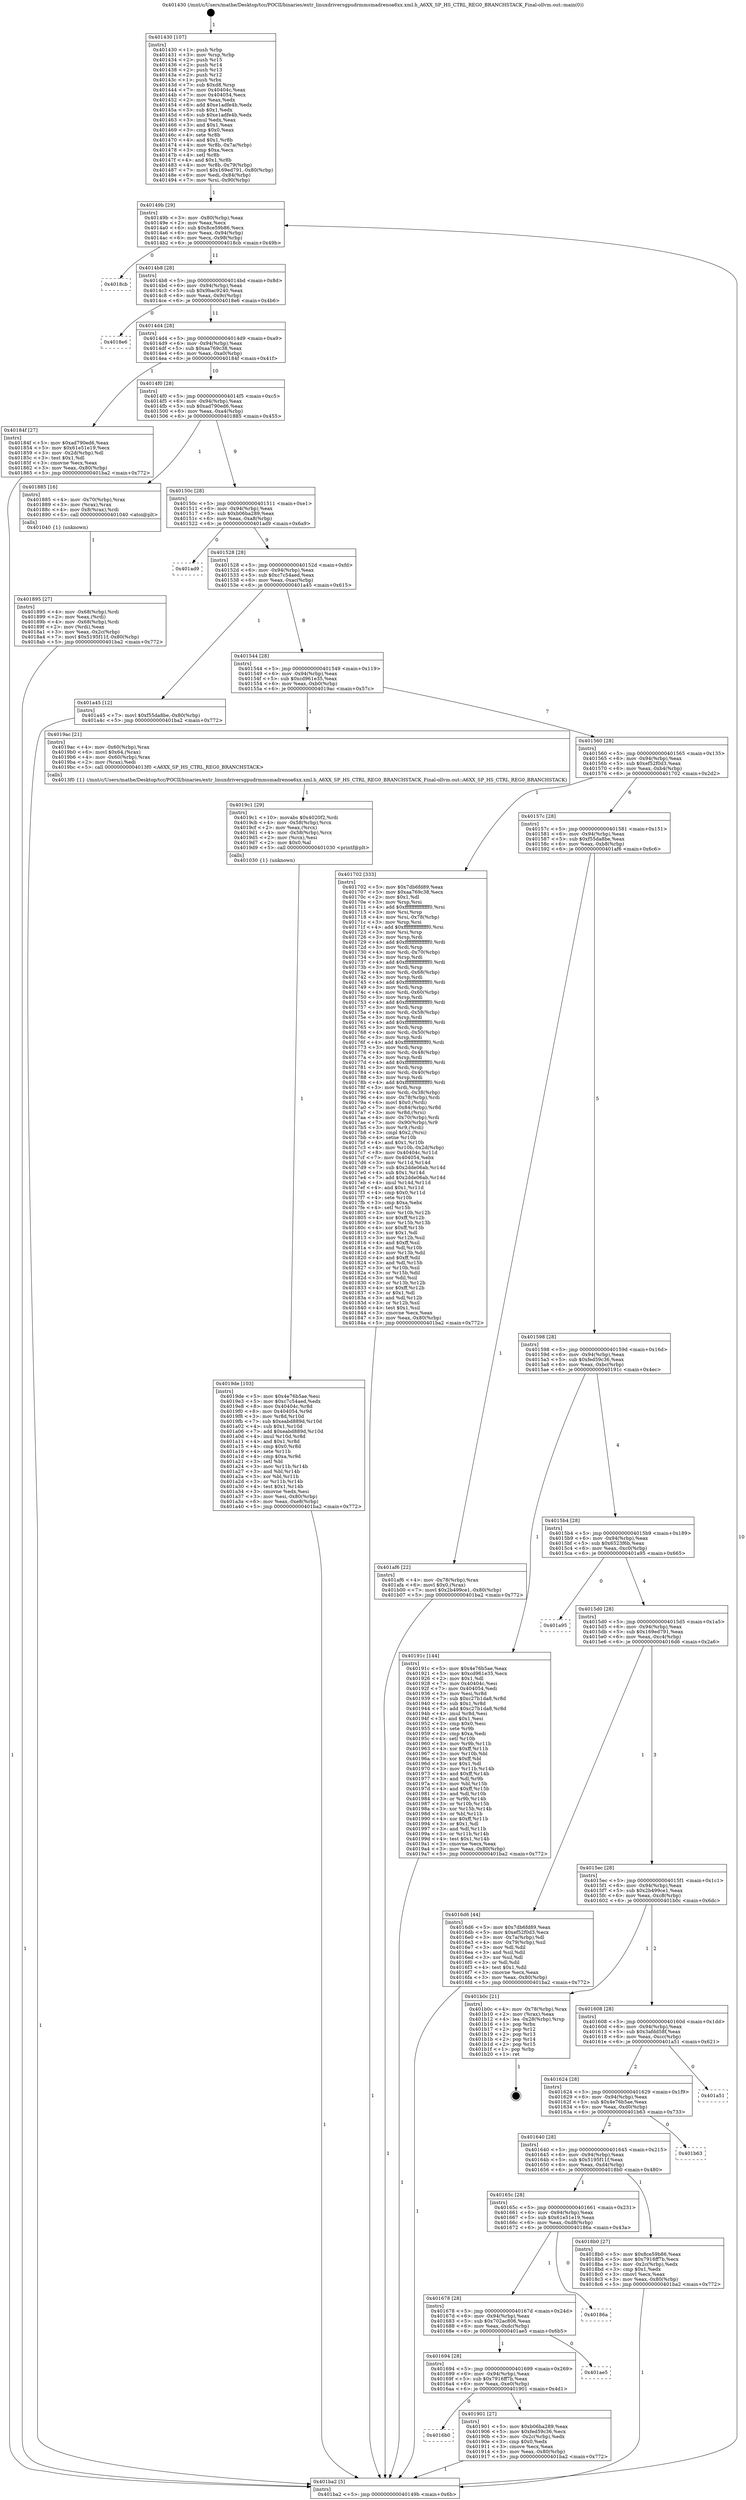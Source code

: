 digraph "0x401430" {
  label = "0x401430 (/mnt/c/Users/mathe/Desktop/tcc/POCII/binaries/extr_linuxdriversgpudrmmsmadrenoa6xx.xml.h_A6XX_SP_HS_CTRL_REG0_BRANCHSTACK_Final-ollvm.out::main(0))"
  labelloc = "t"
  node[shape=record]

  Entry [label="",width=0.3,height=0.3,shape=circle,fillcolor=black,style=filled]
  "0x40149b" [label="{
     0x40149b [29]\l
     | [instrs]\l
     &nbsp;&nbsp;0x40149b \<+3\>: mov -0x80(%rbp),%eax\l
     &nbsp;&nbsp;0x40149e \<+2\>: mov %eax,%ecx\l
     &nbsp;&nbsp;0x4014a0 \<+6\>: sub $0x8ce59b86,%ecx\l
     &nbsp;&nbsp;0x4014a6 \<+6\>: mov %eax,-0x94(%rbp)\l
     &nbsp;&nbsp;0x4014ac \<+6\>: mov %ecx,-0x98(%rbp)\l
     &nbsp;&nbsp;0x4014b2 \<+6\>: je 00000000004018cb \<main+0x49b\>\l
  }"]
  "0x4018cb" [label="{
     0x4018cb\l
  }", style=dashed]
  "0x4014b8" [label="{
     0x4014b8 [28]\l
     | [instrs]\l
     &nbsp;&nbsp;0x4014b8 \<+5\>: jmp 00000000004014bd \<main+0x8d\>\l
     &nbsp;&nbsp;0x4014bd \<+6\>: mov -0x94(%rbp),%eax\l
     &nbsp;&nbsp;0x4014c3 \<+5\>: sub $0x9bac9240,%eax\l
     &nbsp;&nbsp;0x4014c8 \<+6\>: mov %eax,-0x9c(%rbp)\l
     &nbsp;&nbsp;0x4014ce \<+6\>: je 00000000004018e6 \<main+0x4b6\>\l
  }"]
  Exit [label="",width=0.3,height=0.3,shape=circle,fillcolor=black,style=filled,peripheries=2]
  "0x4018e6" [label="{
     0x4018e6\l
  }", style=dashed]
  "0x4014d4" [label="{
     0x4014d4 [28]\l
     | [instrs]\l
     &nbsp;&nbsp;0x4014d4 \<+5\>: jmp 00000000004014d9 \<main+0xa9\>\l
     &nbsp;&nbsp;0x4014d9 \<+6\>: mov -0x94(%rbp),%eax\l
     &nbsp;&nbsp;0x4014df \<+5\>: sub $0xaa769c38,%eax\l
     &nbsp;&nbsp;0x4014e4 \<+6\>: mov %eax,-0xa0(%rbp)\l
     &nbsp;&nbsp;0x4014ea \<+6\>: je 000000000040184f \<main+0x41f\>\l
  }"]
  "0x4019de" [label="{
     0x4019de [103]\l
     | [instrs]\l
     &nbsp;&nbsp;0x4019de \<+5\>: mov $0x4e76b5ae,%esi\l
     &nbsp;&nbsp;0x4019e3 \<+5\>: mov $0xc7c54aed,%edx\l
     &nbsp;&nbsp;0x4019e8 \<+8\>: mov 0x40404c,%r8d\l
     &nbsp;&nbsp;0x4019f0 \<+8\>: mov 0x404054,%r9d\l
     &nbsp;&nbsp;0x4019f8 \<+3\>: mov %r8d,%r10d\l
     &nbsp;&nbsp;0x4019fb \<+7\>: sub $0xeabd889d,%r10d\l
     &nbsp;&nbsp;0x401a02 \<+4\>: sub $0x1,%r10d\l
     &nbsp;&nbsp;0x401a06 \<+7\>: add $0xeabd889d,%r10d\l
     &nbsp;&nbsp;0x401a0d \<+4\>: imul %r10d,%r8d\l
     &nbsp;&nbsp;0x401a11 \<+4\>: and $0x1,%r8d\l
     &nbsp;&nbsp;0x401a15 \<+4\>: cmp $0x0,%r8d\l
     &nbsp;&nbsp;0x401a19 \<+4\>: sete %r11b\l
     &nbsp;&nbsp;0x401a1d \<+4\>: cmp $0xa,%r9d\l
     &nbsp;&nbsp;0x401a21 \<+3\>: setl %bl\l
     &nbsp;&nbsp;0x401a24 \<+3\>: mov %r11b,%r14b\l
     &nbsp;&nbsp;0x401a27 \<+3\>: and %bl,%r14b\l
     &nbsp;&nbsp;0x401a2a \<+3\>: xor %bl,%r11b\l
     &nbsp;&nbsp;0x401a2d \<+3\>: or %r11b,%r14b\l
     &nbsp;&nbsp;0x401a30 \<+4\>: test $0x1,%r14b\l
     &nbsp;&nbsp;0x401a34 \<+3\>: cmovne %edx,%esi\l
     &nbsp;&nbsp;0x401a37 \<+3\>: mov %esi,-0x80(%rbp)\l
     &nbsp;&nbsp;0x401a3a \<+6\>: mov %eax,-0xe8(%rbp)\l
     &nbsp;&nbsp;0x401a40 \<+5\>: jmp 0000000000401ba2 \<main+0x772\>\l
  }"]
  "0x40184f" [label="{
     0x40184f [27]\l
     | [instrs]\l
     &nbsp;&nbsp;0x40184f \<+5\>: mov $0xad790ed6,%eax\l
     &nbsp;&nbsp;0x401854 \<+5\>: mov $0x61e51e19,%ecx\l
     &nbsp;&nbsp;0x401859 \<+3\>: mov -0x2d(%rbp),%dl\l
     &nbsp;&nbsp;0x40185c \<+3\>: test $0x1,%dl\l
     &nbsp;&nbsp;0x40185f \<+3\>: cmovne %ecx,%eax\l
     &nbsp;&nbsp;0x401862 \<+3\>: mov %eax,-0x80(%rbp)\l
     &nbsp;&nbsp;0x401865 \<+5\>: jmp 0000000000401ba2 \<main+0x772\>\l
  }"]
  "0x4014f0" [label="{
     0x4014f0 [28]\l
     | [instrs]\l
     &nbsp;&nbsp;0x4014f0 \<+5\>: jmp 00000000004014f5 \<main+0xc5\>\l
     &nbsp;&nbsp;0x4014f5 \<+6\>: mov -0x94(%rbp),%eax\l
     &nbsp;&nbsp;0x4014fb \<+5\>: sub $0xad790ed6,%eax\l
     &nbsp;&nbsp;0x401500 \<+6\>: mov %eax,-0xa4(%rbp)\l
     &nbsp;&nbsp;0x401506 \<+6\>: je 0000000000401885 \<main+0x455\>\l
  }"]
  "0x4019c1" [label="{
     0x4019c1 [29]\l
     | [instrs]\l
     &nbsp;&nbsp;0x4019c1 \<+10\>: movabs $0x4020f2,%rdi\l
     &nbsp;&nbsp;0x4019cb \<+4\>: mov -0x58(%rbp),%rcx\l
     &nbsp;&nbsp;0x4019cf \<+2\>: mov %eax,(%rcx)\l
     &nbsp;&nbsp;0x4019d1 \<+4\>: mov -0x58(%rbp),%rcx\l
     &nbsp;&nbsp;0x4019d5 \<+2\>: mov (%rcx),%esi\l
     &nbsp;&nbsp;0x4019d7 \<+2\>: mov $0x0,%al\l
     &nbsp;&nbsp;0x4019d9 \<+5\>: call 0000000000401030 \<printf@plt\>\l
     | [calls]\l
     &nbsp;&nbsp;0x401030 \{1\} (unknown)\l
  }"]
  "0x401885" [label="{
     0x401885 [16]\l
     | [instrs]\l
     &nbsp;&nbsp;0x401885 \<+4\>: mov -0x70(%rbp),%rax\l
     &nbsp;&nbsp;0x401889 \<+3\>: mov (%rax),%rax\l
     &nbsp;&nbsp;0x40188c \<+4\>: mov 0x8(%rax),%rdi\l
     &nbsp;&nbsp;0x401890 \<+5\>: call 0000000000401040 \<atoi@plt\>\l
     | [calls]\l
     &nbsp;&nbsp;0x401040 \{1\} (unknown)\l
  }"]
  "0x40150c" [label="{
     0x40150c [28]\l
     | [instrs]\l
     &nbsp;&nbsp;0x40150c \<+5\>: jmp 0000000000401511 \<main+0xe1\>\l
     &nbsp;&nbsp;0x401511 \<+6\>: mov -0x94(%rbp),%eax\l
     &nbsp;&nbsp;0x401517 \<+5\>: sub $0xb06ba289,%eax\l
     &nbsp;&nbsp;0x40151c \<+6\>: mov %eax,-0xa8(%rbp)\l
     &nbsp;&nbsp;0x401522 \<+6\>: je 0000000000401ad9 \<main+0x6a9\>\l
  }"]
  "0x4016b0" [label="{
     0x4016b0\l
  }", style=dashed]
  "0x401ad9" [label="{
     0x401ad9\l
  }", style=dashed]
  "0x401528" [label="{
     0x401528 [28]\l
     | [instrs]\l
     &nbsp;&nbsp;0x401528 \<+5\>: jmp 000000000040152d \<main+0xfd\>\l
     &nbsp;&nbsp;0x40152d \<+6\>: mov -0x94(%rbp),%eax\l
     &nbsp;&nbsp;0x401533 \<+5\>: sub $0xc7c54aed,%eax\l
     &nbsp;&nbsp;0x401538 \<+6\>: mov %eax,-0xac(%rbp)\l
     &nbsp;&nbsp;0x40153e \<+6\>: je 0000000000401a45 \<main+0x615\>\l
  }"]
  "0x401901" [label="{
     0x401901 [27]\l
     | [instrs]\l
     &nbsp;&nbsp;0x401901 \<+5\>: mov $0xb06ba289,%eax\l
     &nbsp;&nbsp;0x401906 \<+5\>: mov $0xfed59c36,%ecx\l
     &nbsp;&nbsp;0x40190b \<+3\>: mov -0x2c(%rbp),%edx\l
     &nbsp;&nbsp;0x40190e \<+3\>: cmp $0x0,%edx\l
     &nbsp;&nbsp;0x401911 \<+3\>: cmove %ecx,%eax\l
     &nbsp;&nbsp;0x401914 \<+3\>: mov %eax,-0x80(%rbp)\l
     &nbsp;&nbsp;0x401917 \<+5\>: jmp 0000000000401ba2 \<main+0x772\>\l
  }"]
  "0x401a45" [label="{
     0x401a45 [12]\l
     | [instrs]\l
     &nbsp;&nbsp;0x401a45 \<+7\>: movl $0xf55da8be,-0x80(%rbp)\l
     &nbsp;&nbsp;0x401a4c \<+5\>: jmp 0000000000401ba2 \<main+0x772\>\l
  }"]
  "0x401544" [label="{
     0x401544 [28]\l
     | [instrs]\l
     &nbsp;&nbsp;0x401544 \<+5\>: jmp 0000000000401549 \<main+0x119\>\l
     &nbsp;&nbsp;0x401549 \<+6\>: mov -0x94(%rbp),%eax\l
     &nbsp;&nbsp;0x40154f \<+5\>: sub $0xcd961e35,%eax\l
     &nbsp;&nbsp;0x401554 \<+6\>: mov %eax,-0xb0(%rbp)\l
     &nbsp;&nbsp;0x40155a \<+6\>: je 00000000004019ac \<main+0x57c\>\l
  }"]
  "0x401694" [label="{
     0x401694 [28]\l
     | [instrs]\l
     &nbsp;&nbsp;0x401694 \<+5\>: jmp 0000000000401699 \<main+0x269\>\l
     &nbsp;&nbsp;0x401699 \<+6\>: mov -0x94(%rbp),%eax\l
     &nbsp;&nbsp;0x40169f \<+5\>: sub $0x7916ff7b,%eax\l
     &nbsp;&nbsp;0x4016a4 \<+6\>: mov %eax,-0xe0(%rbp)\l
     &nbsp;&nbsp;0x4016aa \<+6\>: je 0000000000401901 \<main+0x4d1\>\l
  }"]
  "0x4019ac" [label="{
     0x4019ac [21]\l
     | [instrs]\l
     &nbsp;&nbsp;0x4019ac \<+4\>: mov -0x60(%rbp),%rax\l
     &nbsp;&nbsp;0x4019b0 \<+6\>: movl $0x64,(%rax)\l
     &nbsp;&nbsp;0x4019b6 \<+4\>: mov -0x60(%rbp),%rax\l
     &nbsp;&nbsp;0x4019ba \<+2\>: mov (%rax),%edi\l
     &nbsp;&nbsp;0x4019bc \<+5\>: call 00000000004013f0 \<A6XX_SP_HS_CTRL_REG0_BRANCHSTACK\>\l
     | [calls]\l
     &nbsp;&nbsp;0x4013f0 \{1\} (/mnt/c/Users/mathe/Desktop/tcc/POCII/binaries/extr_linuxdriversgpudrmmsmadrenoa6xx.xml.h_A6XX_SP_HS_CTRL_REG0_BRANCHSTACK_Final-ollvm.out::A6XX_SP_HS_CTRL_REG0_BRANCHSTACK)\l
  }"]
  "0x401560" [label="{
     0x401560 [28]\l
     | [instrs]\l
     &nbsp;&nbsp;0x401560 \<+5\>: jmp 0000000000401565 \<main+0x135\>\l
     &nbsp;&nbsp;0x401565 \<+6\>: mov -0x94(%rbp),%eax\l
     &nbsp;&nbsp;0x40156b \<+5\>: sub $0xef52f0d3,%eax\l
     &nbsp;&nbsp;0x401570 \<+6\>: mov %eax,-0xb4(%rbp)\l
     &nbsp;&nbsp;0x401576 \<+6\>: je 0000000000401702 \<main+0x2d2\>\l
  }"]
  "0x401ae5" [label="{
     0x401ae5\l
  }", style=dashed]
  "0x401702" [label="{
     0x401702 [333]\l
     | [instrs]\l
     &nbsp;&nbsp;0x401702 \<+5\>: mov $0x7db6fd89,%eax\l
     &nbsp;&nbsp;0x401707 \<+5\>: mov $0xaa769c38,%ecx\l
     &nbsp;&nbsp;0x40170c \<+2\>: mov $0x1,%dl\l
     &nbsp;&nbsp;0x40170e \<+3\>: mov %rsp,%rsi\l
     &nbsp;&nbsp;0x401711 \<+4\>: add $0xfffffffffffffff0,%rsi\l
     &nbsp;&nbsp;0x401715 \<+3\>: mov %rsi,%rsp\l
     &nbsp;&nbsp;0x401718 \<+4\>: mov %rsi,-0x78(%rbp)\l
     &nbsp;&nbsp;0x40171c \<+3\>: mov %rsp,%rsi\l
     &nbsp;&nbsp;0x40171f \<+4\>: add $0xfffffffffffffff0,%rsi\l
     &nbsp;&nbsp;0x401723 \<+3\>: mov %rsi,%rsp\l
     &nbsp;&nbsp;0x401726 \<+3\>: mov %rsp,%rdi\l
     &nbsp;&nbsp;0x401729 \<+4\>: add $0xfffffffffffffff0,%rdi\l
     &nbsp;&nbsp;0x40172d \<+3\>: mov %rdi,%rsp\l
     &nbsp;&nbsp;0x401730 \<+4\>: mov %rdi,-0x70(%rbp)\l
     &nbsp;&nbsp;0x401734 \<+3\>: mov %rsp,%rdi\l
     &nbsp;&nbsp;0x401737 \<+4\>: add $0xfffffffffffffff0,%rdi\l
     &nbsp;&nbsp;0x40173b \<+3\>: mov %rdi,%rsp\l
     &nbsp;&nbsp;0x40173e \<+4\>: mov %rdi,-0x68(%rbp)\l
     &nbsp;&nbsp;0x401742 \<+3\>: mov %rsp,%rdi\l
     &nbsp;&nbsp;0x401745 \<+4\>: add $0xfffffffffffffff0,%rdi\l
     &nbsp;&nbsp;0x401749 \<+3\>: mov %rdi,%rsp\l
     &nbsp;&nbsp;0x40174c \<+4\>: mov %rdi,-0x60(%rbp)\l
     &nbsp;&nbsp;0x401750 \<+3\>: mov %rsp,%rdi\l
     &nbsp;&nbsp;0x401753 \<+4\>: add $0xfffffffffffffff0,%rdi\l
     &nbsp;&nbsp;0x401757 \<+3\>: mov %rdi,%rsp\l
     &nbsp;&nbsp;0x40175a \<+4\>: mov %rdi,-0x58(%rbp)\l
     &nbsp;&nbsp;0x40175e \<+3\>: mov %rsp,%rdi\l
     &nbsp;&nbsp;0x401761 \<+4\>: add $0xfffffffffffffff0,%rdi\l
     &nbsp;&nbsp;0x401765 \<+3\>: mov %rdi,%rsp\l
     &nbsp;&nbsp;0x401768 \<+4\>: mov %rdi,-0x50(%rbp)\l
     &nbsp;&nbsp;0x40176c \<+3\>: mov %rsp,%rdi\l
     &nbsp;&nbsp;0x40176f \<+4\>: add $0xfffffffffffffff0,%rdi\l
     &nbsp;&nbsp;0x401773 \<+3\>: mov %rdi,%rsp\l
     &nbsp;&nbsp;0x401776 \<+4\>: mov %rdi,-0x48(%rbp)\l
     &nbsp;&nbsp;0x40177a \<+3\>: mov %rsp,%rdi\l
     &nbsp;&nbsp;0x40177d \<+4\>: add $0xfffffffffffffff0,%rdi\l
     &nbsp;&nbsp;0x401781 \<+3\>: mov %rdi,%rsp\l
     &nbsp;&nbsp;0x401784 \<+4\>: mov %rdi,-0x40(%rbp)\l
     &nbsp;&nbsp;0x401788 \<+3\>: mov %rsp,%rdi\l
     &nbsp;&nbsp;0x40178b \<+4\>: add $0xfffffffffffffff0,%rdi\l
     &nbsp;&nbsp;0x40178f \<+3\>: mov %rdi,%rsp\l
     &nbsp;&nbsp;0x401792 \<+4\>: mov %rdi,-0x38(%rbp)\l
     &nbsp;&nbsp;0x401796 \<+4\>: mov -0x78(%rbp),%rdi\l
     &nbsp;&nbsp;0x40179a \<+6\>: movl $0x0,(%rdi)\l
     &nbsp;&nbsp;0x4017a0 \<+7\>: mov -0x84(%rbp),%r8d\l
     &nbsp;&nbsp;0x4017a7 \<+3\>: mov %r8d,(%rsi)\l
     &nbsp;&nbsp;0x4017aa \<+4\>: mov -0x70(%rbp),%rdi\l
     &nbsp;&nbsp;0x4017ae \<+7\>: mov -0x90(%rbp),%r9\l
     &nbsp;&nbsp;0x4017b5 \<+3\>: mov %r9,(%rdi)\l
     &nbsp;&nbsp;0x4017b8 \<+3\>: cmpl $0x2,(%rsi)\l
     &nbsp;&nbsp;0x4017bb \<+4\>: setne %r10b\l
     &nbsp;&nbsp;0x4017bf \<+4\>: and $0x1,%r10b\l
     &nbsp;&nbsp;0x4017c3 \<+4\>: mov %r10b,-0x2d(%rbp)\l
     &nbsp;&nbsp;0x4017c7 \<+8\>: mov 0x40404c,%r11d\l
     &nbsp;&nbsp;0x4017cf \<+7\>: mov 0x404054,%ebx\l
     &nbsp;&nbsp;0x4017d6 \<+3\>: mov %r11d,%r14d\l
     &nbsp;&nbsp;0x4017d9 \<+7\>: sub $0x2dde06ab,%r14d\l
     &nbsp;&nbsp;0x4017e0 \<+4\>: sub $0x1,%r14d\l
     &nbsp;&nbsp;0x4017e4 \<+7\>: add $0x2dde06ab,%r14d\l
     &nbsp;&nbsp;0x4017eb \<+4\>: imul %r14d,%r11d\l
     &nbsp;&nbsp;0x4017ef \<+4\>: and $0x1,%r11d\l
     &nbsp;&nbsp;0x4017f3 \<+4\>: cmp $0x0,%r11d\l
     &nbsp;&nbsp;0x4017f7 \<+4\>: sete %r10b\l
     &nbsp;&nbsp;0x4017fb \<+3\>: cmp $0xa,%ebx\l
     &nbsp;&nbsp;0x4017fe \<+4\>: setl %r15b\l
     &nbsp;&nbsp;0x401802 \<+3\>: mov %r10b,%r12b\l
     &nbsp;&nbsp;0x401805 \<+4\>: xor $0xff,%r12b\l
     &nbsp;&nbsp;0x401809 \<+3\>: mov %r15b,%r13b\l
     &nbsp;&nbsp;0x40180c \<+4\>: xor $0xff,%r13b\l
     &nbsp;&nbsp;0x401810 \<+3\>: xor $0x1,%dl\l
     &nbsp;&nbsp;0x401813 \<+3\>: mov %r12b,%sil\l
     &nbsp;&nbsp;0x401816 \<+4\>: and $0xff,%sil\l
     &nbsp;&nbsp;0x40181a \<+3\>: and %dl,%r10b\l
     &nbsp;&nbsp;0x40181d \<+3\>: mov %r13b,%dil\l
     &nbsp;&nbsp;0x401820 \<+4\>: and $0xff,%dil\l
     &nbsp;&nbsp;0x401824 \<+3\>: and %dl,%r15b\l
     &nbsp;&nbsp;0x401827 \<+3\>: or %r10b,%sil\l
     &nbsp;&nbsp;0x40182a \<+3\>: or %r15b,%dil\l
     &nbsp;&nbsp;0x40182d \<+3\>: xor %dil,%sil\l
     &nbsp;&nbsp;0x401830 \<+3\>: or %r13b,%r12b\l
     &nbsp;&nbsp;0x401833 \<+4\>: xor $0xff,%r12b\l
     &nbsp;&nbsp;0x401837 \<+3\>: or $0x1,%dl\l
     &nbsp;&nbsp;0x40183a \<+3\>: and %dl,%r12b\l
     &nbsp;&nbsp;0x40183d \<+3\>: or %r12b,%sil\l
     &nbsp;&nbsp;0x401840 \<+4\>: test $0x1,%sil\l
     &nbsp;&nbsp;0x401844 \<+3\>: cmovne %ecx,%eax\l
     &nbsp;&nbsp;0x401847 \<+3\>: mov %eax,-0x80(%rbp)\l
     &nbsp;&nbsp;0x40184a \<+5\>: jmp 0000000000401ba2 \<main+0x772\>\l
  }"]
  "0x40157c" [label="{
     0x40157c [28]\l
     | [instrs]\l
     &nbsp;&nbsp;0x40157c \<+5\>: jmp 0000000000401581 \<main+0x151\>\l
     &nbsp;&nbsp;0x401581 \<+6\>: mov -0x94(%rbp),%eax\l
     &nbsp;&nbsp;0x401587 \<+5\>: sub $0xf55da8be,%eax\l
     &nbsp;&nbsp;0x40158c \<+6\>: mov %eax,-0xb8(%rbp)\l
     &nbsp;&nbsp;0x401592 \<+6\>: je 0000000000401af6 \<main+0x6c6\>\l
  }"]
  "0x401678" [label="{
     0x401678 [28]\l
     | [instrs]\l
     &nbsp;&nbsp;0x401678 \<+5\>: jmp 000000000040167d \<main+0x24d\>\l
     &nbsp;&nbsp;0x40167d \<+6\>: mov -0x94(%rbp),%eax\l
     &nbsp;&nbsp;0x401683 \<+5\>: sub $0x702ac806,%eax\l
     &nbsp;&nbsp;0x401688 \<+6\>: mov %eax,-0xdc(%rbp)\l
     &nbsp;&nbsp;0x40168e \<+6\>: je 0000000000401ae5 \<main+0x6b5\>\l
  }"]
  "0x401af6" [label="{
     0x401af6 [22]\l
     | [instrs]\l
     &nbsp;&nbsp;0x401af6 \<+4\>: mov -0x78(%rbp),%rax\l
     &nbsp;&nbsp;0x401afa \<+6\>: movl $0x0,(%rax)\l
     &nbsp;&nbsp;0x401b00 \<+7\>: movl $0x2b499ce1,-0x80(%rbp)\l
     &nbsp;&nbsp;0x401b07 \<+5\>: jmp 0000000000401ba2 \<main+0x772\>\l
  }"]
  "0x401598" [label="{
     0x401598 [28]\l
     | [instrs]\l
     &nbsp;&nbsp;0x401598 \<+5\>: jmp 000000000040159d \<main+0x16d\>\l
     &nbsp;&nbsp;0x40159d \<+6\>: mov -0x94(%rbp),%eax\l
     &nbsp;&nbsp;0x4015a3 \<+5\>: sub $0xfed59c36,%eax\l
     &nbsp;&nbsp;0x4015a8 \<+6\>: mov %eax,-0xbc(%rbp)\l
     &nbsp;&nbsp;0x4015ae \<+6\>: je 000000000040191c \<main+0x4ec\>\l
  }"]
  "0x40186a" [label="{
     0x40186a\l
  }", style=dashed]
  "0x40191c" [label="{
     0x40191c [144]\l
     | [instrs]\l
     &nbsp;&nbsp;0x40191c \<+5\>: mov $0x4e76b5ae,%eax\l
     &nbsp;&nbsp;0x401921 \<+5\>: mov $0xcd961e35,%ecx\l
     &nbsp;&nbsp;0x401926 \<+2\>: mov $0x1,%dl\l
     &nbsp;&nbsp;0x401928 \<+7\>: mov 0x40404c,%esi\l
     &nbsp;&nbsp;0x40192f \<+7\>: mov 0x404054,%edi\l
     &nbsp;&nbsp;0x401936 \<+3\>: mov %esi,%r8d\l
     &nbsp;&nbsp;0x401939 \<+7\>: sub $0xc27b1da8,%r8d\l
     &nbsp;&nbsp;0x401940 \<+4\>: sub $0x1,%r8d\l
     &nbsp;&nbsp;0x401944 \<+7\>: add $0xc27b1da8,%r8d\l
     &nbsp;&nbsp;0x40194b \<+4\>: imul %r8d,%esi\l
     &nbsp;&nbsp;0x40194f \<+3\>: and $0x1,%esi\l
     &nbsp;&nbsp;0x401952 \<+3\>: cmp $0x0,%esi\l
     &nbsp;&nbsp;0x401955 \<+4\>: sete %r9b\l
     &nbsp;&nbsp;0x401959 \<+3\>: cmp $0xa,%edi\l
     &nbsp;&nbsp;0x40195c \<+4\>: setl %r10b\l
     &nbsp;&nbsp;0x401960 \<+3\>: mov %r9b,%r11b\l
     &nbsp;&nbsp;0x401963 \<+4\>: xor $0xff,%r11b\l
     &nbsp;&nbsp;0x401967 \<+3\>: mov %r10b,%bl\l
     &nbsp;&nbsp;0x40196a \<+3\>: xor $0xff,%bl\l
     &nbsp;&nbsp;0x40196d \<+3\>: xor $0x1,%dl\l
     &nbsp;&nbsp;0x401970 \<+3\>: mov %r11b,%r14b\l
     &nbsp;&nbsp;0x401973 \<+4\>: and $0xff,%r14b\l
     &nbsp;&nbsp;0x401977 \<+3\>: and %dl,%r9b\l
     &nbsp;&nbsp;0x40197a \<+3\>: mov %bl,%r15b\l
     &nbsp;&nbsp;0x40197d \<+4\>: and $0xff,%r15b\l
     &nbsp;&nbsp;0x401981 \<+3\>: and %dl,%r10b\l
     &nbsp;&nbsp;0x401984 \<+3\>: or %r9b,%r14b\l
     &nbsp;&nbsp;0x401987 \<+3\>: or %r10b,%r15b\l
     &nbsp;&nbsp;0x40198a \<+3\>: xor %r15b,%r14b\l
     &nbsp;&nbsp;0x40198d \<+3\>: or %bl,%r11b\l
     &nbsp;&nbsp;0x401990 \<+4\>: xor $0xff,%r11b\l
     &nbsp;&nbsp;0x401994 \<+3\>: or $0x1,%dl\l
     &nbsp;&nbsp;0x401997 \<+3\>: and %dl,%r11b\l
     &nbsp;&nbsp;0x40199a \<+3\>: or %r11b,%r14b\l
     &nbsp;&nbsp;0x40199d \<+4\>: test $0x1,%r14b\l
     &nbsp;&nbsp;0x4019a1 \<+3\>: cmovne %ecx,%eax\l
     &nbsp;&nbsp;0x4019a4 \<+3\>: mov %eax,-0x80(%rbp)\l
     &nbsp;&nbsp;0x4019a7 \<+5\>: jmp 0000000000401ba2 \<main+0x772\>\l
  }"]
  "0x4015b4" [label="{
     0x4015b4 [28]\l
     | [instrs]\l
     &nbsp;&nbsp;0x4015b4 \<+5\>: jmp 00000000004015b9 \<main+0x189\>\l
     &nbsp;&nbsp;0x4015b9 \<+6\>: mov -0x94(%rbp),%eax\l
     &nbsp;&nbsp;0x4015bf \<+5\>: sub $0x6523f6b,%eax\l
     &nbsp;&nbsp;0x4015c4 \<+6\>: mov %eax,-0xc0(%rbp)\l
     &nbsp;&nbsp;0x4015ca \<+6\>: je 0000000000401a95 \<main+0x665\>\l
  }"]
  "0x40165c" [label="{
     0x40165c [28]\l
     | [instrs]\l
     &nbsp;&nbsp;0x40165c \<+5\>: jmp 0000000000401661 \<main+0x231\>\l
     &nbsp;&nbsp;0x401661 \<+6\>: mov -0x94(%rbp),%eax\l
     &nbsp;&nbsp;0x401667 \<+5\>: sub $0x61e51e19,%eax\l
     &nbsp;&nbsp;0x40166c \<+6\>: mov %eax,-0xd8(%rbp)\l
     &nbsp;&nbsp;0x401672 \<+6\>: je 000000000040186a \<main+0x43a\>\l
  }"]
  "0x401a95" [label="{
     0x401a95\l
  }", style=dashed]
  "0x4015d0" [label="{
     0x4015d0 [28]\l
     | [instrs]\l
     &nbsp;&nbsp;0x4015d0 \<+5\>: jmp 00000000004015d5 \<main+0x1a5\>\l
     &nbsp;&nbsp;0x4015d5 \<+6\>: mov -0x94(%rbp),%eax\l
     &nbsp;&nbsp;0x4015db \<+5\>: sub $0x169ed791,%eax\l
     &nbsp;&nbsp;0x4015e0 \<+6\>: mov %eax,-0xc4(%rbp)\l
     &nbsp;&nbsp;0x4015e6 \<+6\>: je 00000000004016d6 \<main+0x2a6\>\l
  }"]
  "0x4018b0" [label="{
     0x4018b0 [27]\l
     | [instrs]\l
     &nbsp;&nbsp;0x4018b0 \<+5\>: mov $0x8ce59b86,%eax\l
     &nbsp;&nbsp;0x4018b5 \<+5\>: mov $0x7916ff7b,%ecx\l
     &nbsp;&nbsp;0x4018ba \<+3\>: mov -0x2c(%rbp),%edx\l
     &nbsp;&nbsp;0x4018bd \<+3\>: cmp $0x1,%edx\l
     &nbsp;&nbsp;0x4018c0 \<+3\>: cmovl %ecx,%eax\l
     &nbsp;&nbsp;0x4018c3 \<+3\>: mov %eax,-0x80(%rbp)\l
     &nbsp;&nbsp;0x4018c6 \<+5\>: jmp 0000000000401ba2 \<main+0x772\>\l
  }"]
  "0x4016d6" [label="{
     0x4016d6 [44]\l
     | [instrs]\l
     &nbsp;&nbsp;0x4016d6 \<+5\>: mov $0x7db6fd89,%eax\l
     &nbsp;&nbsp;0x4016db \<+5\>: mov $0xef52f0d3,%ecx\l
     &nbsp;&nbsp;0x4016e0 \<+3\>: mov -0x7a(%rbp),%dl\l
     &nbsp;&nbsp;0x4016e3 \<+4\>: mov -0x79(%rbp),%sil\l
     &nbsp;&nbsp;0x4016e7 \<+3\>: mov %dl,%dil\l
     &nbsp;&nbsp;0x4016ea \<+3\>: and %sil,%dil\l
     &nbsp;&nbsp;0x4016ed \<+3\>: xor %sil,%dl\l
     &nbsp;&nbsp;0x4016f0 \<+3\>: or %dl,%dil\l
     &nbsp;&nbsp;0x4016f3 \<+4\>: test $0x1,%dil\l
     &nbsp;&nbsp;0x4016f7 \<+3\>: cmovne %ecx,%eax\l
     &nbsp;&nbsp;0x4016fa \<+3\>: mov %eax,-0x80(%rbp)\l
     &nbsp;&nbsp;0x4016fd \<+5\>: jmp 0000000000401ba2 \<main+0x772\>\l
  }"]
  "0x4015ec" [label="{
     0x4015ec [28]\l
     | [instrs]\l
     &nbsp;&nbsp;0x4015ec \<+5\>: jmp 00000000004015f1 \<main+0x1c1\>\l
     &nbsp;&nbsp;0x4015f1 \<+6\>: mov -0x94(%rbp),%eax\l
     &nbsp;&nbsp;0x4015f7 \<+5\>: sub $0x2b499ce1,%eax\l
     &nbsp;&nbsp;0x4015fc \<+6\>: mov %eax,-0xc8(%rbp)\l
     &nbsp;&nbsp;0x401602 \<+6\>: je 0000000000401b0c \<main+0x6dc\>\l
  }"]
  "0x401ba2" [label="{
     0x401ba2 [5]\l
     | [instrs]\l
     &nbsp;&nbsp;0x401ba2 \<+5\>: jmp 000000000040149b \<main+0x6b\>\l
  }"]
  "0x401430" [label="{
     0x401430 [107]\l
     | [instrs]\l
     &nbsp;&nbsp;0x401430 \<+1\>: push %rbp\l
     &nbsp;&nbsp;0x401431 \<+3\>: mov %rsp,%rbp\l
     &nbsp;&nbsp;0x401434 \<+2\>: push %r15\l
     &nbsp;&nbsp;0x401436 \<+2\>: push %r14\l
     &nbsp;&nbsp;0x401438 \<+2\>: push %r13\l
     &nbsp;&nbsp;0x40143a \<+2\>: push %r12\l
     &nbsp;&nbsp;0x40143c \<+1\>: push %rbx\l
     &nbsp;&nbsp;0x40143d \<+7\>: sub $0xd8,%rsp\l
     &nbsp;&nbsp;0x401444 \<+7\>: mov 0x40404c,%eax\l
     &nbsp;&nbsp;0x40144b \<+7\>: mov 0x404054,%ecx\l
     &nbsp;&nbsp;0x401452 \<+2\>: mov %eax,%edx\l
     &nbsp;&nbsp;0x401454 \<+6\>: add $0xe1adfe4b,%edx\l
     &nbsp;&nbsp;0x40145a \<+3\>: sub $0x1,%edx\l
     &nbsp;&nbsp;0x40145d \<+6\>: sub $0xe1adfe4b,%edx\l
     &nbsp;&nbsp;0x401463 \<+3\>: imul %edx,%eax\l
     &nbsp;&nbsp;0x401466 \<+3\>: and $0x1,%eax\l
     &nbsp;&nbsp;0x401469 \<+3\>: cmp $0x0,%eax\l
     &nbsp;&nbsp;0x40146c \<+4\>: sete %r8b\l
     &nbsp;&nbsp;0x401470 \<+4\>: and $0x1,%r8b\l
     &nbsp;&nbsp;0x401474 \<+4\>: mov %r8b,-0x7a(%rbp)\l
     &nbsp;&nbsp;0x401478 \<+3\>: cmp $0xa,%ecx\l
     &nbsp;&nbsp;0x40147b \<+4\>: setl %r8b\l
     &nbsp;&nbsp;0x40147f \<+4\>: and $0x1,%r8b\l
     &nbsp;&nbsp;0x401483 \<+4\>: mov %r8b,-0x79(%rbp)\l
     &nbsp;&nbsp;0x401487 \<+7\>: movl $0x169ed791,-0x80(%rbp)\l
     &nbsp;&nbsp;0x40148e \<+6\>: mov %edi,-0x84(%rbp)\l
     &nbsp;&nbsp;0x401494 \<+7\>: mov %rsi,-0x90(%rbp)\l
  }"]
  "0x401640" [label="{
     0x401640 [28]\l
     | [instrs]\l
     &nbsp;&nbsp;0x401640 \<+5\>: jmp 0000000000401645 \<main+0x215\>\l
     &nbsp;&nbsp;0x401645 \<+6\>: mov -0x94(%rbp),%eax\l
     &nbsp;&nbsp;0x40164b \<+5\>: sub $0x5195f11f,%eax\l
     &nbsp;&nbsp;0x401650 \<+6\>: mov %eax,-0xd4(%rbp)\l
     &nbsp;&nbsp;0x401656 \<+6\>: je 00000000004018b0 \<main+0x480\>\l
  }"]
  "0x401895" [label="{
     0x401895 [27]\l
     | [instrs]\l
     &nbsp;&nbsp;0x401895 \<+4\>: mov -0x68(%rbp),%rdi\l
     &nbsp;&nbsp;0x401899 \<+2\>: mov %eax,(%rdi)\l
     &nbsp;&nbsp;0x40189b \<+4\>: mov -0x68(%rbp),%rdi\l
     &nbsp;&nbsp;0x40189f \<+2\>: mov (%rdi),%eax\l
     &nbsp;&nbsp;0x4018a1 \<+3\>: mov %eax,-0x2c(%rbp)\l
     &nbsp;&nbsp;0x4018a4 \<+7\>: movl $0x5195f11f,-0x80(%rbp)\l
     &nbsp;&nbsp;0x4018ab \<+5\>: jmp 0000000000401ba2 \<main+0x772\>\l
  }"]
  "0x401b63" [label="{
     0x401b63\l
  }", style=dashed]
  "0x401b0c" [label="{
     0x401b0c [21]\l
     | [instrs]\l
     &nbsp;&nbsp;0x401b0c \<+4\>: mov -0x78(%rbp),%rax\l
     &nbsp;&nbsp;0x401b10 \<+2\>: mov (%rax),%eax\l
     &nbsp;&nbsp;0x401b12 \<+4\>: lea -0x28(%rbp),%rsp\l
     &nbsp;&nbsp;0x401b16 \<+1\>: pop %rbx\l
     &nbsp;&nbsp;0x401b17 \<+2\>: pop %r12\l
     &nbsp;&nbsp;0x401b19 \<+2\>: pop %r13\l
     &nbsp;&nbsp;0x401b1b \<+2\>: pop %r14\l
     &nbsp;&nbsp;0x401b1d \<+2\>: pop %r15\l
     &nbsp;&nbsp;0x401b1f \<+1\>: pop %rbp\l
     &nbsp;&nbsp;0x401b20 \<+1\>: ret\l
  }"]
  "0x401608" [label="{
     0x401608 [28]\l
     | [instrs]\l
     &nbsp;&nbsp;0x401608 \<+5\>: jmp 000000000040160d \<main+0x1dd\>\l
     &nbsp;&nbsp;0x40160d \<+6\>: mov -0x94(%rbp),%eax\l
     &nbsp;&nbsp;0x401613 \<+5\>: sub $0x3afdd58f,%eax\l
     &nbsp;&nbsp;0x401618 \<+6\>: mov %eax,-0xcc(%rbp)\l
     &nbsp;&nbsp;0x40161e \<+6\>: je 0000000000401a51 \<main+0x621\>\l
  }"]
  "0x401624" [label="{
     0x401624 [28]\l
     | [instrs]\l
     &nbsp;&nbsp;0x401624 \<+5\>: jmp 0000000000401629 \<main+0x1f9\>\l
     &nbsp;&nbsp;0x401629 \<+6\>: mov -0x94(%rbp),%eax\l
     &nbsp;&nbsp;0x40162f \<+5\>: sub $0x4e76b5ae,%eax\l
     &nbsp;&nbsp;0x401634 \<+6\>: mov %eax,-0xd0(%rbp)\l
     &nbsp;&nbsp;0x40163a \<+6\>: je 0000000000401b63 \<main+0x733\>\l
  }"]
  "0x401a51" [label="{
     0x401a51\l
  }", style=dashed]
  Entry -> "0x401430" [label=" 1"]
  "0x40149b" -> "0x4018cb" [label=" 0"]
  "0x40149b" -> "0x4014b8" [label=" 11"]
  "0x401b0c" -> Exit [label=" 1"]
  "0x4014b8" -> "0x4018e6" [label=" 0"]
  "0x4014b8" -> "0x4014d4" [label=" 11"]
  "0x401af6" -> "0x401ba2" [label=" 1"]
  "0x4014d4" -> "0x40184f" [label=" 1"]
  "0x4014d4" -> "0x4014f0" [label=" 10"]
  "0x401a45" -> "0x401ba2" [label=" 1"]
  "0x4014f0" -> "0x401885" [label=" 1"]
  "0x4014f0" -> "0x40150c" [label=" 9"]
  "0x4019de" -> "0x401ba2" [label=" 1"]
  "0x40150c" -> "0x401ad9" [label=" 0"]
  "0x40150c" -> "0x401528" [label=" 9"]
  "0x4019c1" -> "0x4019de" [label=" 1"]
  "0x401528" -> "0x401a45" [label=" 1"]
  "0x401528" -> "0x401544" [label=" 8"]
  "0x4019ac" -> "0x4019c1" [label=" 1"]
  "0x401544" -> "0x4019ac" [label=" 1"]
  "0x401544" -> "0x401560" [label=" 7"]
  "0x401901" -> "0x401ba2" [label=" 1"]
  "0x401560" -> "0x401702" [label=" 1"]
  "0x401560" -> "0x40157c" [label=" 6"]
  "0x401694" -> "0x4016b0" [label=" 0"]
  "0x40157c" -> "0x401af6" [label=" 1"]
  "0x40157c" -> "0x401598" [label=" 5"]
  "0x40191c" -> "0x401ba2" [label=" 1"]
  "0x401598" -> "0x40191c" [label=" 1"]
  "0x401598" -> "0x4015b4" [label=" 4"]
  "0x401678" -> "0x401694" [label=" 1"]
  "0x4015b4" -> "0x401a95" [label=" 0"]
  "0x4015b4" -> "0x4015d0" [label=" 4"]
  "0x401694" -> "0x401901" [label=" 1"]
  "0x4015d0" -> "0x4016d6" [label=" 1"]
  "0x4015d0" -> "0x4015ec" [label=" 3"]
  "0x4016d6" -> "0x401ba2" [label=" 1"]
  "0x401430" -> "0x40149b" [label=" 1"]
  "0x401ba2" -> "0x40149b" [label=" 10"]
  "0x40165c" -> "0x401678" [label=" 1"]
  "0x401702" -> "0x401ba2" [label=" 1"]
  "0x40184f" -> "0x401ba2" [label=" 1"]
  "0x401885" -> "0x401895" [label=" 1"]
  "0x401895" -> "0x401ba2" [label=" 1"]
  "0x401678" -> "0x401ae5" [label=" 0"]
  "0x4015ec" -> "0x401b0c" [label=" 1"]
  "0x4015ec" -> "0x401608" [label=" 2"]
  "0x4018b0" -> "0x401ba2" [label=" 1"]
  "0x401608" -> "0x401a51" [label=" 0"]
  "0x401608" -> "0x401624" [label=" 2"]
  "0x401640" -> "0x40165c" [label=" 1"]
  "0x401624" -> "0x401b63" [label=" 0"]
  "0x401624" -> "0x401640" [label=" 2"]
  "0x40165c" -> "0x40186a" [label=" 0"]
  "0x401640" -> "0x4018b0" [label=" 1"]
}
